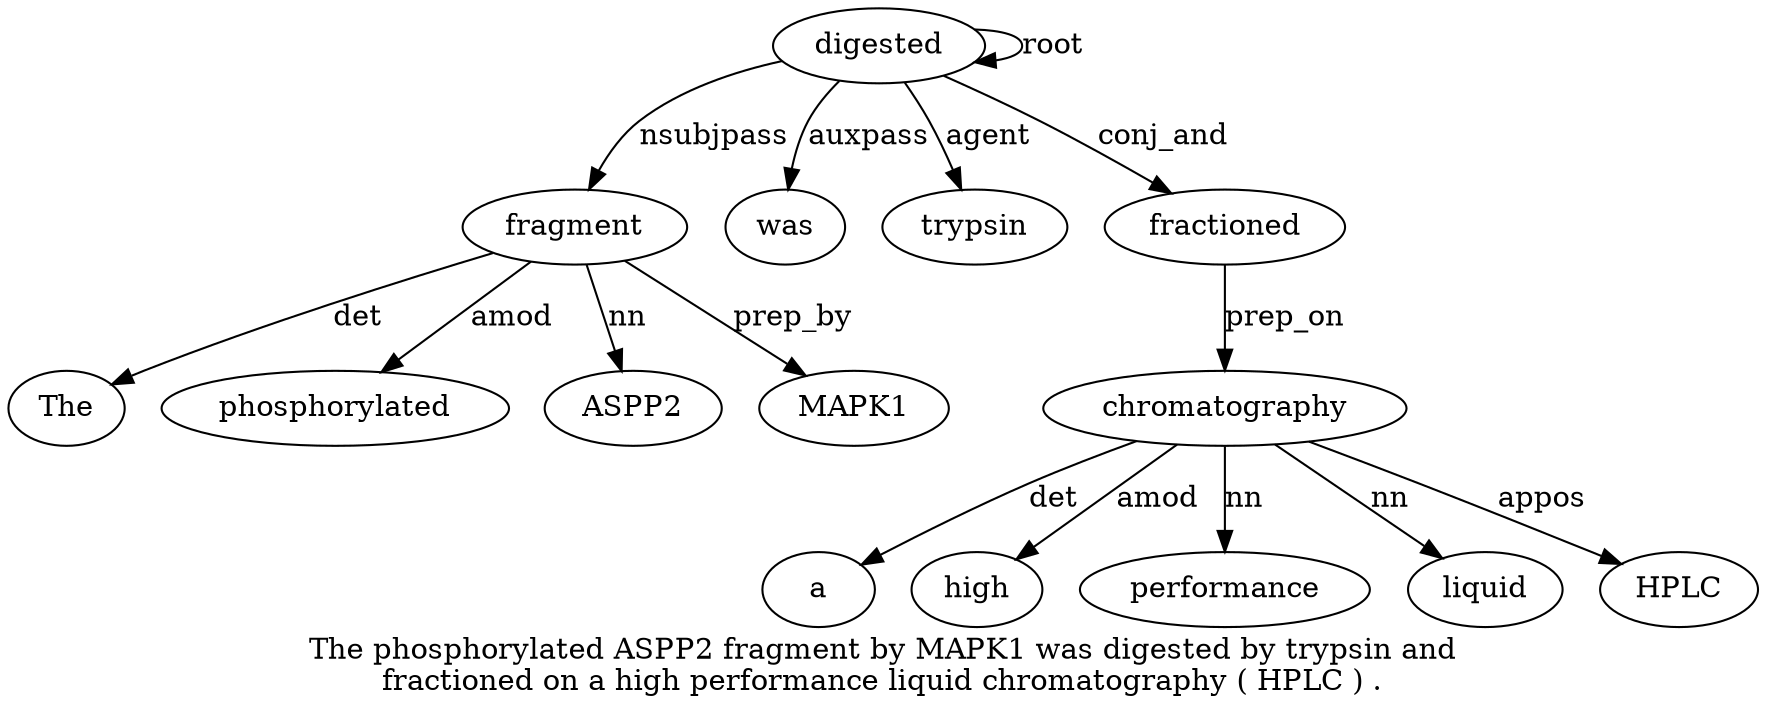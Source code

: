 digraph "The phosphorylated ASPP2 fragment by MAPK1 was digested by trypsin and fractioned on a high performance liquid chromatography ( HPLC ) ." {
label="The phosphorylated ASPP2 fragment by MAPK1 was digested by trypsin and
fractioned on a high performance liquid chromatography ( HPLC ) .";
fragment4 [style=filled, fillcolor=white, label=fragment];
The1 [style=filled, fillcolor=white, label=The];
fragment4 -> The1  [label=det];
phosphorylated2 [style=filled, fillcolor=white, label=phosphorylated];
fragment4 -> phosphorylated2  [label=amod];
ASPP23 [style=filled, fillcolor=white, label=ASPP2];
fragment4 -> ASPP23  [label=nn];
digested8 [style=filled, fillcolor=white, label=digested];
digested8 -> fragment4  [label=nsubjpass];
MAPK16 [style=filled, fillcolor=white, label=MAPK1];
fragment4 -> MAPK16  [label=prep_by];
was7 [style=filled, fillcolor=white, label=was];
digested8 -> was7  [label=auxpass];
digested8 -> digested8  [label=root];
trypsin10 [style=filled, fillcolor=white, label=trypsin];
digested8 -> trypsin10  [label=agent];
fractioned12 [style=filled, fillcolor=white, label=fractioned];
digested8 -> fractioned12  [label=conj_and];
chromatography18 [style=filled, fillcolor=white, label=chromatography];
a14 [style=filled, fillcolor=white, label=a];
chromatography18 -> a14  [label=det];
high15 [style=filled, fillcolor=white, label=high];
chromatography18 -> high15  [label=amod];
performance16 [style=filled, fillcolor=white, label=performance];
chromatography18 -> performance16  [label=nn];
liquid17 [style=filled, fillcolor=white, label=liquid];
chromatography18 -> liquid17  [label=nn];
fractioned12 -> chromatography18  [label=prep_on];
HPLC20 [style=filled, fillcolor=white, label=HPLC];
chromatography18 -> HPLC20  [label=appos];
}
